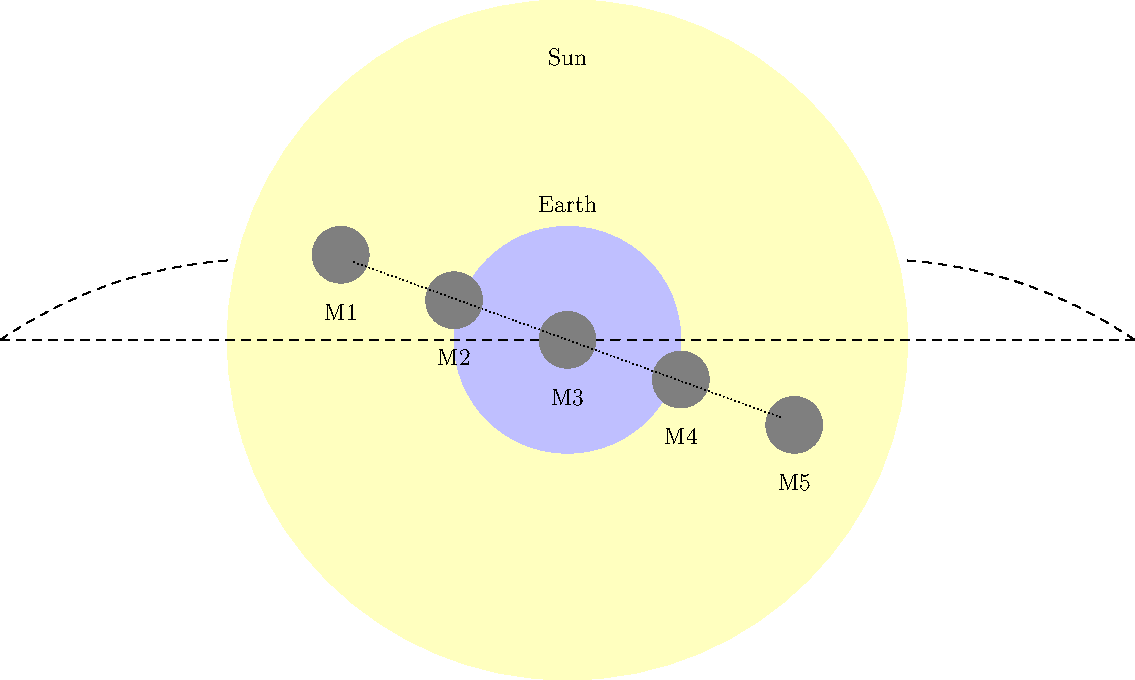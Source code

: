 settings.outformat = "png";
defaultpen(fontsize(12pt));
unitsize(2cm);

fill(circle((0, 0), 3), paleyellow);
fill(circle((0, 0), 1), paleblue);

draw((-5, 0) -- (5, 0), dashed);
draw((-5, 0) .. (-4, 0.5) .. (-3, 0.7), dashed);
draw((5, 0) .. (4, 0.5) .. (3, 0.7), dashed);

fill(circle((0, 0), 0.25 ), gray);
fill(circle((2, -0.75), 0.25 ), gray);
fill(circle((-2, 0.75), 0.25 ), gray);
fill(circle((1, -0.35), 0.25 ), gray);
fill(circle((-1, 0.35), 0.25 ), gray);


draw(rotate(-20) * ((-2, 0) -- (2, 0)), dotted);

label((0, 2.5), "Sun");
label((0, 1.2), "Earth");
label((-2, 0.25), "M1");
label((-1, -0.15), "M2");
label((0, -0.5), "M3");
label((1, -0.85), "M4");
label((2, -1.25), "M5");
